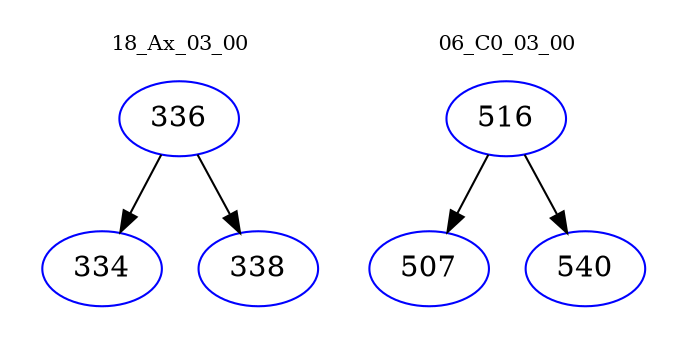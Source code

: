 digraph{
subgraph cluster_0 {
color = white
label = "18_Ax_03_00";
fontsize=10;
T0_336 [label="336", color="blue"]
T0_336 -> T0_334 [color="black"]
T0_334 [label="334", color="blue"]
T0_336 -> T0_338 [color="black"]
T0_338 [label="338", color="blue"]
}
subgraph cluster_1 {
color = white
label = "06_C0_03_00";
fontsize=10;
T1_516 [label="516", color="blue"]
T1_516 -> T1_507 [color="black"]
T1_507 [label="507", color="blue"]
T1_516 -> T1_540 [color="black"]
T1_540 [label="540", color="blue"]
}
}
